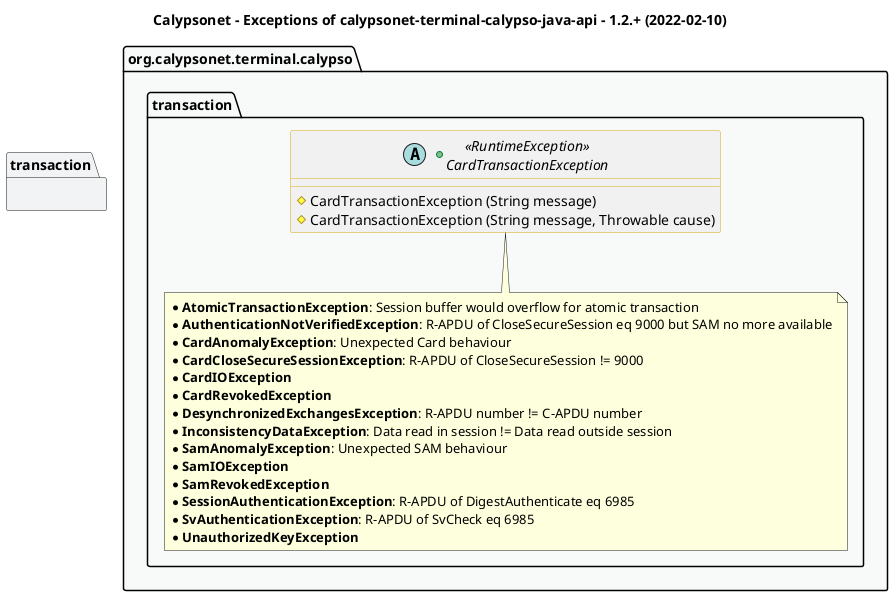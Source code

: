 @startuml
title
    Calypsonet - Exceptions of calypsonet-terminal-calypso-java-api - 1.2.+ (2022-02-10)
end title

' == THEME ==

'Couleurs issues de : https://htmlcolorcodes.com/fr/tableau-de-couleur/tableau-de-couleur-design-plat/
!define C_GREY1 F8F9F9
!define C_GREY2 F2F3F4
!define C_GREY3 E5E7E9
!define C_GREY4 D7DBDD
!define C_GREY5 CACFD2
!define C_GREY6 BDC3C7
!define C_LINK 3498DB
!define C_USE 27AE60

skinparam Shadowing false
skinparam ClassFontStyle italic
skinparam ClassBorderColor #D4AC0D
skinparam stereotypeABorderColor #A9DCDF
skinparam stereotypeIBorderColor #B4A7E5
skinparam stereotypeCBorderColor #ADD1B2
skinparam stereotypeEBorderColor #EB93DF
' Red
skinparam ClassBackgroundColor<<red>> #FDEDEC
skinparam ClassBorderColor<<red>> #E74C3C
hide <<red>> stereotype
' Purple
skinparam ClassBackgroundColor<<purple>> #F4ECF7
skinparam ClassBorderColor<<purple>> #8E44AD
hide <<purple>> stereotype
' blue
skinparam ClassBackgroundColor<<blue>> #EBF5FB
skinparam ClassBorderColor<<blue>> #3498DB
hide <<blue>> stereotype
' Green
skinparam ClassBackgroundColor<<green>> #E9F7EF
skinparam ClassBorderColor<<green>> #27AE60
hide <<green>> stereotype
' Grey
skinparam ClassBackgroundColor<<grey>> #EAECEE
skinparam ClassBorderColor<<grey>> #2C3E50
hide <<grey>> stereotype

' == CONTENT ==

package "org.calypsonet.terminal.calypso" as api {

    package transaction {

        +abstract class "<<RuntimeException>>\nCardTransactionException" as CardTransactionException {
            #CardTransactionException (String message)
            #CardTransactionException (String message, Throwable cause)
        }
        note bottom of CardTransactionException
            * **AtomicTransactionException**: Session buffer would overflow for atomic transaction
            * **AuthenticationNotVerifiedException**: R-APDU of CloseSecureSession eq 9000 but SAM no more available
            * **CardAnomalyException**: Unexpected Card behaviour
            * **CardCloseSecureSessionException**: R-APDU of CloseSecureSession != 9000
            * **CardIOException**
            * **CardRevokedException**
            * **DesynchronizedExchangesException**: R-APDU number != C-APDU number
            * **InconsistencyDataException**: Data read in session != Data read outside session
            * **SamAnomalyException**: Unexpected SAM behaviour
            * **SamIOException**
            * **SamRevokedException**
            * **SessionAuthenticationException**: R-APDU of DigestAuthenticate eq 6985
            * **SvAuthenticationException**: R-APDU of SvCheck eq 6985
            * **UnauthorizedKeyException**
        end note
    }
}

' Associations

' == LAYOUT ==

'CardTransactionException -[hidden]left- AtomicTransactionException

' == STYLE ==

package api #C_GREY1 {}
package transaction #C_GREY2 {}


@enduml